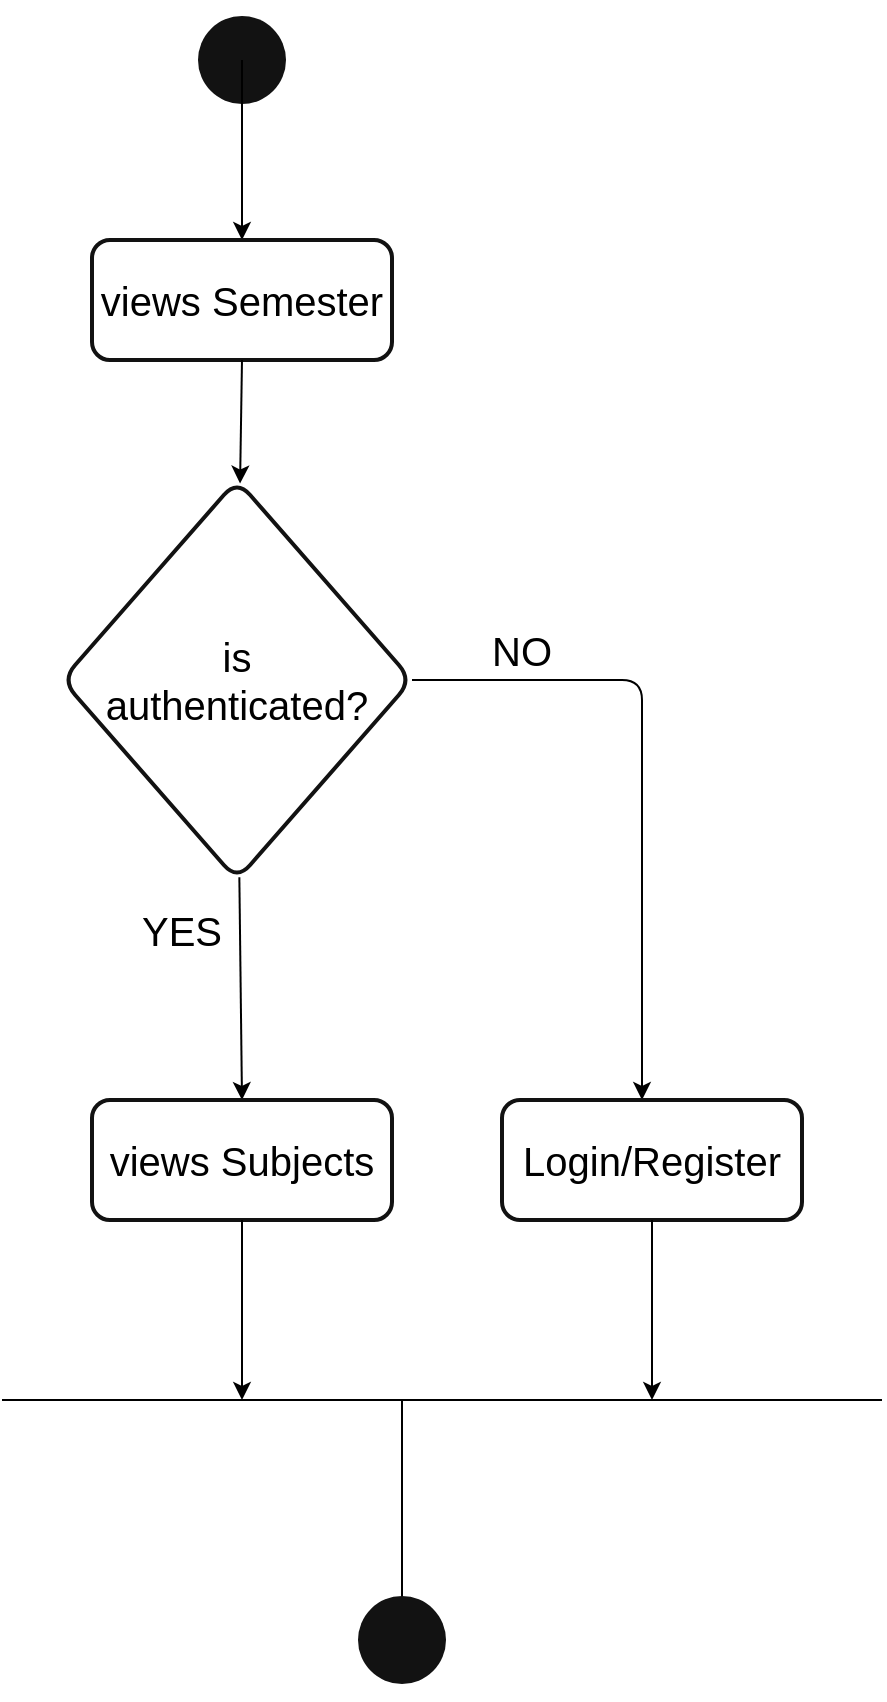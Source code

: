 <mxfile><diagram id="55MtdcbTN-pnRmVGpxf6" name="Page-1"><mxGraphModel dx="1054" dy="605" grid="1" gridSize="10" guides="1" tooltips="1" connect="1" arrows="1" fold="1" page="1" pageScale="1" pageWidth="850" pageHeight="1100" math="0" shadow="0"><root><mxCell id="0"/><mxCell id="1" parent="0"/><mxCell id="2" value="" style="shape=waypoint;sketch=0;fillStyle=solid;size=6;pointerEvents=1;points=[];fillColor=none;resizable=0;rotatable=0;perimeter=centerPerimeter;snapToPoint=1;strokeWidth=20;strokeColor=#121212;" vertex="1" parent="1"><mxGeometry x="220" y="50" width="40" height="40" as="geometry"/></mxCell><mxCell id="3" value="" style="endArrow=classic;html=1;exitX=0.434;exitY=0.621;exitDx=0;exitDy=0;exitPerimeter=0;" edge="1" parent="1" source="2"><mxGeometry width="50" height="50" relative="1" as="geometry"><mxPoint x="250" y="90" as="sourcePoint"/><mxPoint x="240" y="160" as="targetPoint"/></mxGeometry></mxCell><mxCell id="4" value="&lt;p style=&quot;font-size: 20px&quot;&gt;views Semester&lt;/p&gt;" style="rounded=1;whiteSpace=wrap;html=1;strokeColor=#121212;strokeWidth=2;" vertex="1" parent="1"><mxGeometry x="165" y="160" width="150" height="60" as="geometry"/></mxCell><mxCell id="14" value="" style="edgeStyle=none;html=1;fontSize=20;" edge="1" parent="1" target="13"><mxGeometry relative="1" as="geometry"><mxPoint x="240" y="220" as="sourcePoint"/></mxGeometry></mxCell><mxCell id="16" value="" style="edgeStyle=none;html=1;fontSize=20;" edge="1" parent="1" source="13"><mxGeometry relative="1" as="geometry"><mxPoint x="240" y="590" as="targetPoint"/></mxGeometry></mxCell><mxCell id="13" value="&lt;font style=&quot;font-size: 20px&quot;&gt;is &lt;br&gt;authenticated?&lt;/font&gt;" style="rhombus;whiteSpace=wrap;html=1;strokeColor=#121212;rounded=1;strokeWidth=2;" vertex="1" parent="1"><mxGeometry x="150" y="280" width="175" height="200" as="geometry"/></mxCell><mxCell id="17" value="&lt;p style=&quot;font-size: 20px&quot;&gt;views Subjects&lt;/p&gt;" style="rounded=1;whiteSpace=wrap;html=1;strokeColor=#121212;strokeWidth=2;" vertex="1" parent="1"><mxGeometry x="165" y="590" width="150" height="60" as="geometry"/></mxCell><mxCell id="20" value="" style="endArrow=classic;html=1;fontSize=20;exitX=1;exitY=0.5;exitDx=0;exitDy=0;" edge="1" parent="1" source="13"><mxGeometry width="50" height="50" relative="1" as="geometry"><mxPoint x="490" y="440" as="sourcePoint"/><mxPoint x="440" y="590" as="targetPoint"/><Array as="points"><mxPoint x="440" y="380"/></Array></mxGeometry></mxCell><mxCell id="21" value="" style="endArrow=classic;html=1;fontSize=20;exitX=0.5;exitY=1;exitDx=0;exitDy=0;" edge="1" parent="1" source="17"><mxGeometry width="50" height="50" relative="1" as="geometry"><mxPoint x="490" y="680" as="sourcePoint"/><mxPoint x="240" y="740" as="targetPoint"/></mxGeometry></mxCell><mxCell id="22" value="" style="endArrow=none;html=1;fontSize=20;" edge="1" parent="1"><mxGeometry width="50" height="50" relative="1" as="geometry"><mxPoint x="120" y="740" as="sourcePoint"/><mxPoint x="560" y="740" as="targetPoint"/></mxGeometry></mxCell><mxCell id="23" value="" style="endArrow=classic;html=1;fontSize=20;" edge="1" parent="1"><mxGeometry width="50" height="50" relative="1" as="geometry"><mxPoint x="320" y="740" as="sourcePoint"/><mxPoint x="320" y="860" as="targetPoint"/></mxGeometry></mxCell><mxCell id="24" value="" style="shape=waypoint;sketch=0;fillStyle=solid;size=6;pointerEvents=1;points=[];fillColor=none;resizable=0;rotatable=0;perimeter=centerPerimeter;snapToPoint=1;strokeWidth=20;strokeColor=#121212;" vertex="1" parent="1"><mxGeometry x="300" y="840" width="40" height="40" as="geometry"/></mxCell><mxCell id="26" value="NO" style="text;html=1;strokeColor=none;fillColor=none;align=center;verticalAlign=middle;whiteSpace=wrap;rounded=0;fontSize=20;" vertex="1" parent="1"><mxGeometry x="350" y="350" width="60" height="30" as="geometry"/></mxCell><mxCell id="27" value="YES" style="text;html=1;strokeColor=none;fillColor=none;align=center;verticalAlign=middle;whiteSpace=wrap;rounded=0;fontSize=20;" vertex="1" parent="1"><mxGeometry x="180" y="490" width="60" height="30" as="geometry"/></mxCell><mxCell id="29" value="&lt;p style=&quot;font-size: 20px&quot;&gt;Login/Register&lt;/p&gt;" style="rounded=1;whiteSpace=wrap;html=1;strokeColor=#121212;strokeWidth=2;" vertex="1" parent="1"><mxGeometry x="370" y="590" width="150" height="60" as="geometry"/></mxCell><mxCell id="30" value="" style="endArrow=classic;html=1;fontSize=20;exitX=0.5;exitY=1;exitDx=0;exitDy=0;" edge="1" parent="1" source="29"><mxGeometry width="50" height="50" relative="1" as="geometry"><mxPoint x="370" y="630" as="sourcePoint"/><mxPoint x="445" y="740" as="targetPoint"/></mxGeometry></mxCell></root></mxGraphModel></diagram></mxfile>